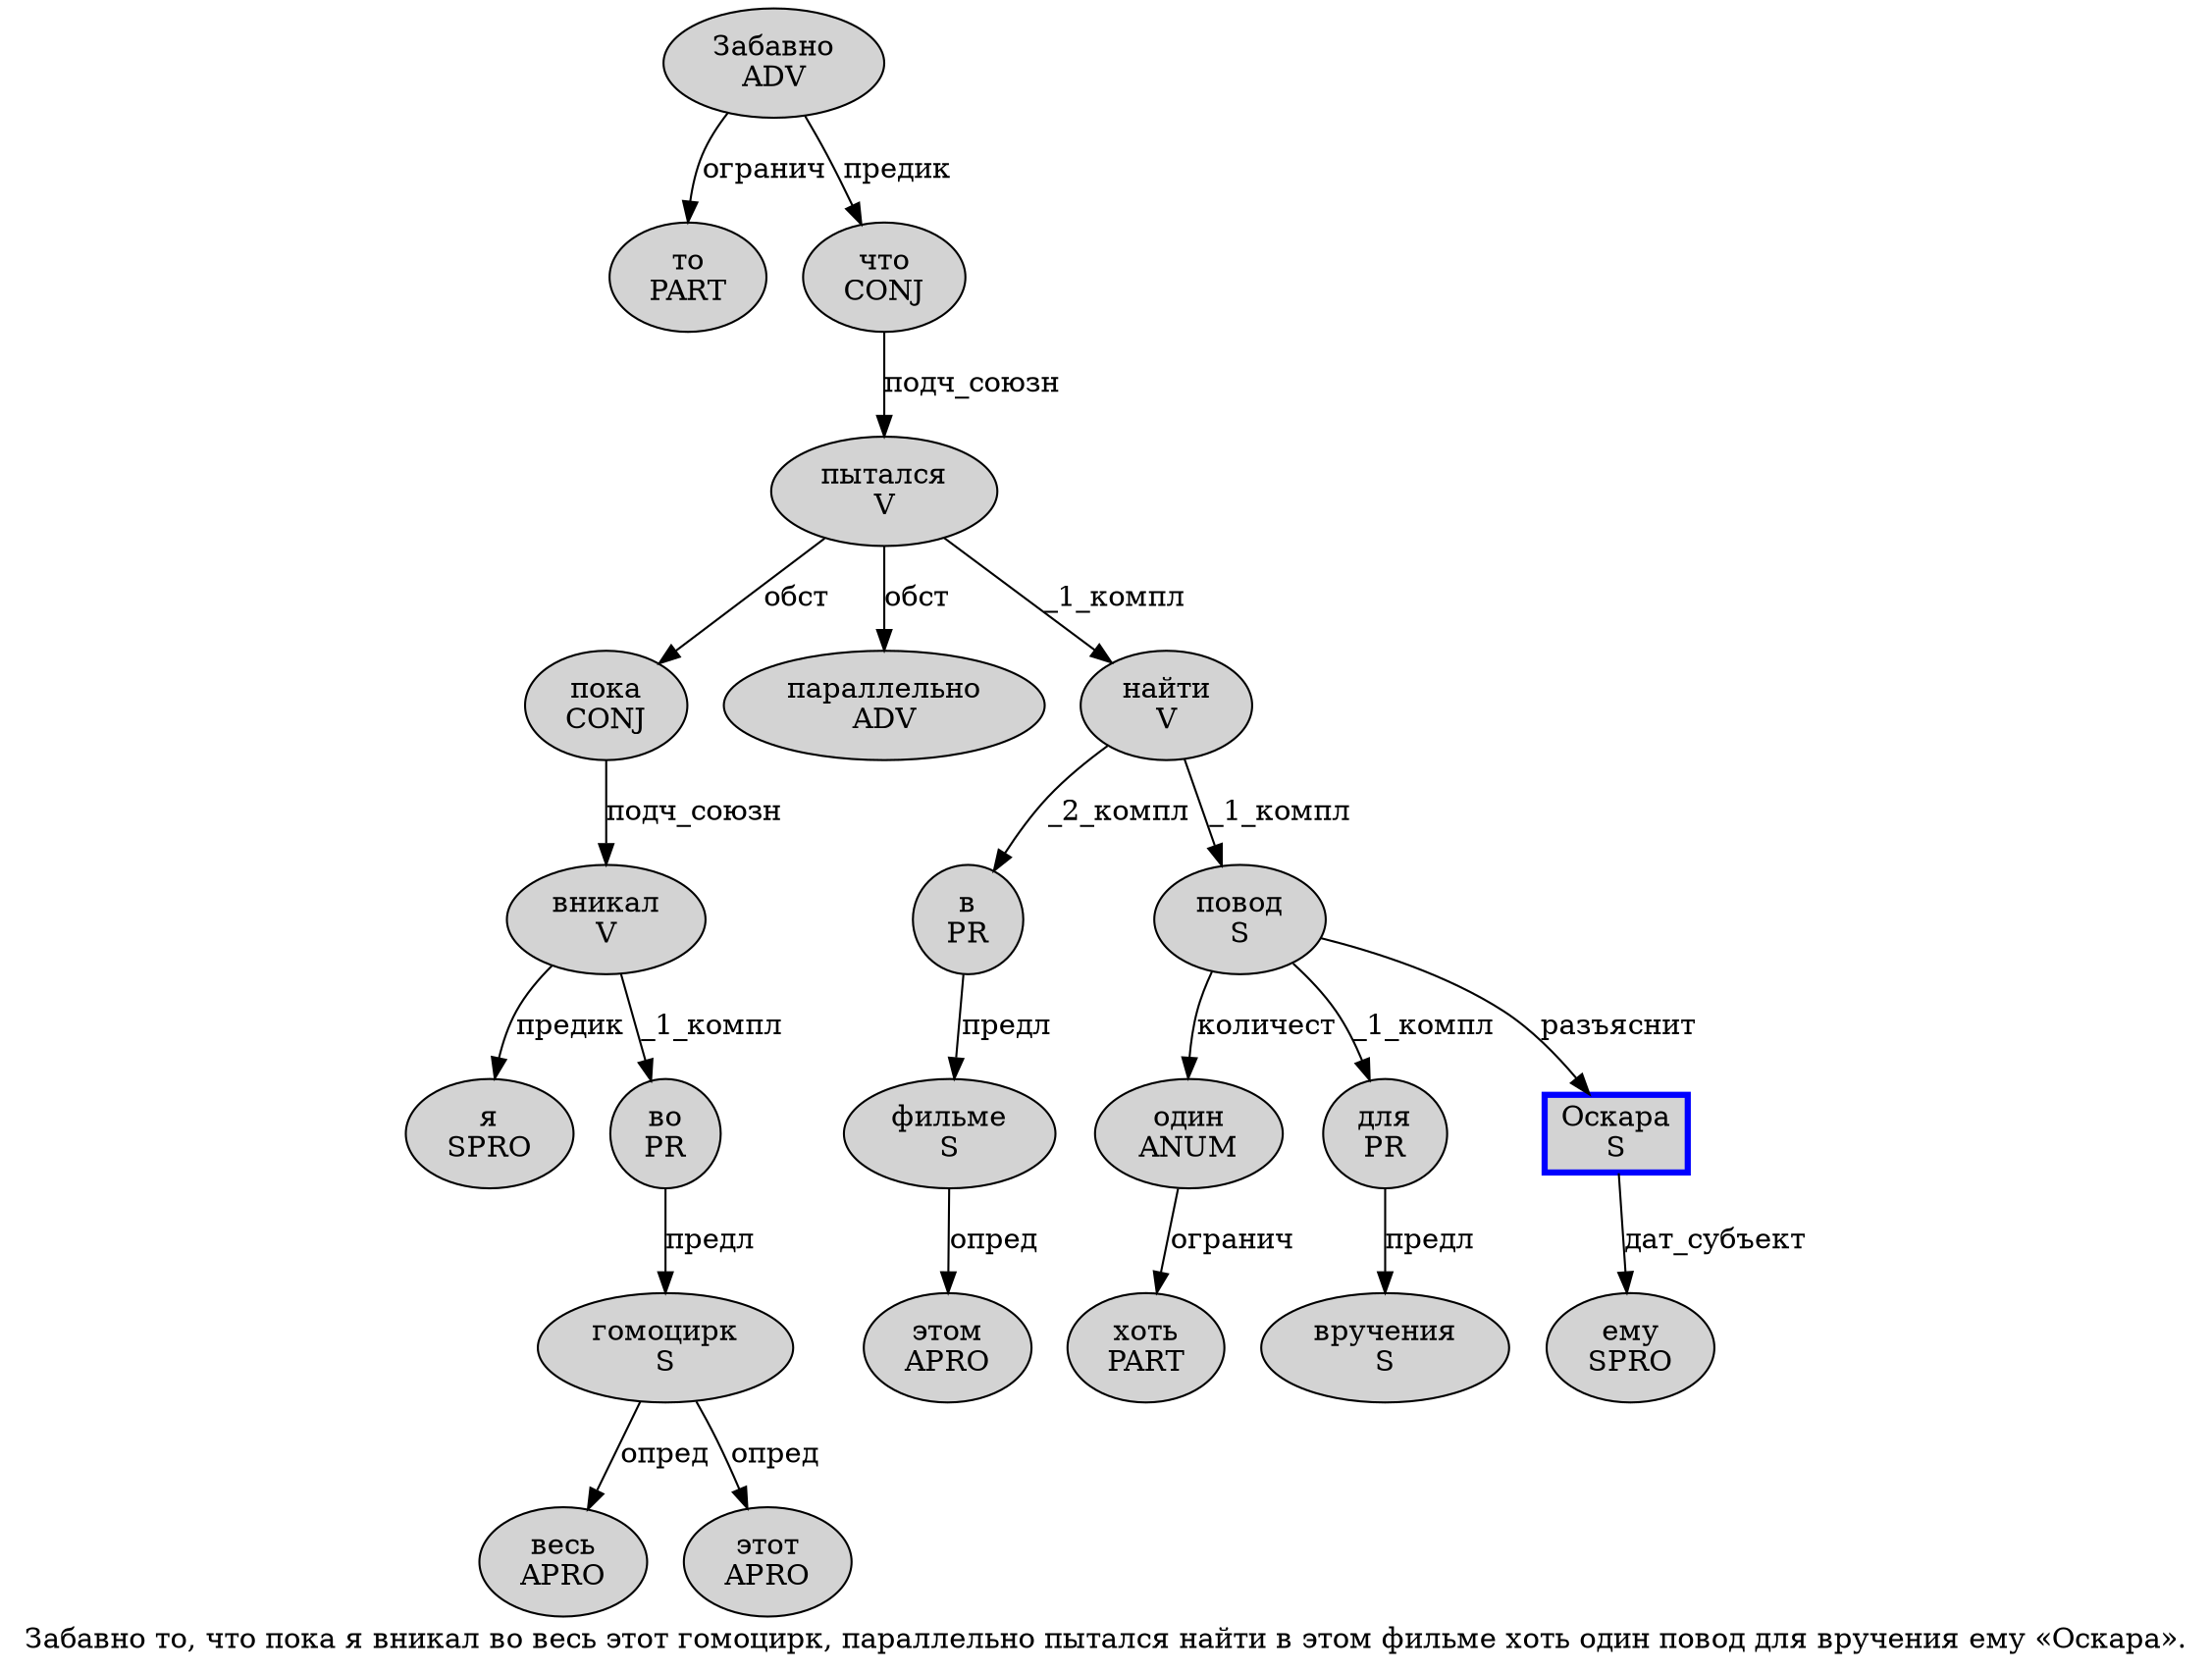 digraph SENTENCE_3163 {
	graph [label="Забавно то, что пока я вникал во весь этот гомоцирк, параллельно пытался найти в этом фильме хоть один повод для вручения ему «Оскара»."]
	node [style=filled]
		0 [label="Забавно
ADV" color="" fillcolor=lightgray penwidth=1 shape=ellipse]
		1 [label="то
PART" color="" fillcolor=lightgray penwidth=1 shape=ellipse]
		3 [label="что
CONJ" color="" fillcolor=lightgray penwidth=1 shape=ellipse]
		4 [label="пока
CONJ" color="" fillcolor=lightgray penwidth=1 shape=ellipse]
		5 [label="я
SPRO" color="" fillcolor=lightgray penwidth=1 shape=ellipse]
		6 [label="вникал
V" color="" fillcolor=lightgray penwidth=1 shape=ellipse]
		7 [label="во
PR" color="" fillcolor=lightgray penwidth=1 shape=ellipse]
		8 [label="весь
APRO" color="" fillcolor=lightgray penwidth=1 shape=ellipse]
		9 [label="этот
APRO" color="" fillcolor=lightgray penwidth=1 shape=ellipse]
		10 [label="гомоцирк
S" color="" fillcolor=lightgray penwidth=1 shape=ellipse]
		12 [label="параллельно
ADV" color="" fillcolor=lightgray penwidth=1 shape=ellipse]
		13 [label="пытался
V" color="" fillcolor=lightgray penwidth=1 shape=ellipse]
		14 [label="найти
V" color="" fillcolor=lightgray penwidth=1 shape=ellipse]
		15 [label="в
PR" color="" fillcolor=lightgray penwidth=1 shape=ellipse]
		16 [label="этом
APRO" color="" fillcolor=lightgray penwidth=1 shape=ellipse]
		17 [label="фильме
S" color="" fillcolor=lightgray penwidth=1 shape=ellipse]
		18 [label="хоть
PART" color="" fillcolor=lightgray penwidth=1 shape=ellipse]
		19 [label="один
ANUM" color="" fillcolor=lightgray penwidth=1 shape=ellipse]
		20 [label="повод
S" color="" fillcolor=lightgray penwidth=1 shape=ellipse]
		21 [label="для
PR" color="" fillcolor=lightgray penwidth=1 shape=ellipse]
		22 [label="вручения
S" color="" fillcolor=lightgray penwidth=1 shape=ellipse]
		23 [label="ему
SPRO" color="" fillcolor=lightgray penwidth=1 shape=ellipse]
		25 [label="Оскара
S" color=blue fillcolor=lightgray penwidth=3 shape=box]
			17 -> 16 [label="опред"]
			3 -> 13 [label="подч_союзн"]
			25 -> 23 [label="дат_субъект"]
			15 -> 17 [label="предл"]
			20 -> 19 [label="количест"]
			20 -> 21 [label="_1_компл"]
			20 -> 25 [label="разъяснит"]
			21 -> 22 [label="предл"]
			7 -> 10 [label="предл"]
			10 -> 8 [label="опред"]
			10 -> 9 [label="опред"]
			0 -> 1 [label="огранич"]
			0 -> 3 [label="предик"]
			13 -> 4 [label="обст"]
			13 -> 12 [label="обст"]
			13 -> 14 [label="_1_компл"]
			19 -> 18 [label="огранич"]
			4 -> 6 [label="подч_союзн"]
			14 -> 15 [label="_2_компл"]
			14 -> 20 [label="_1_компл"]
			6 -> 5 [label="предик"]
			6 -> 7 [label="_1_компл"]
}